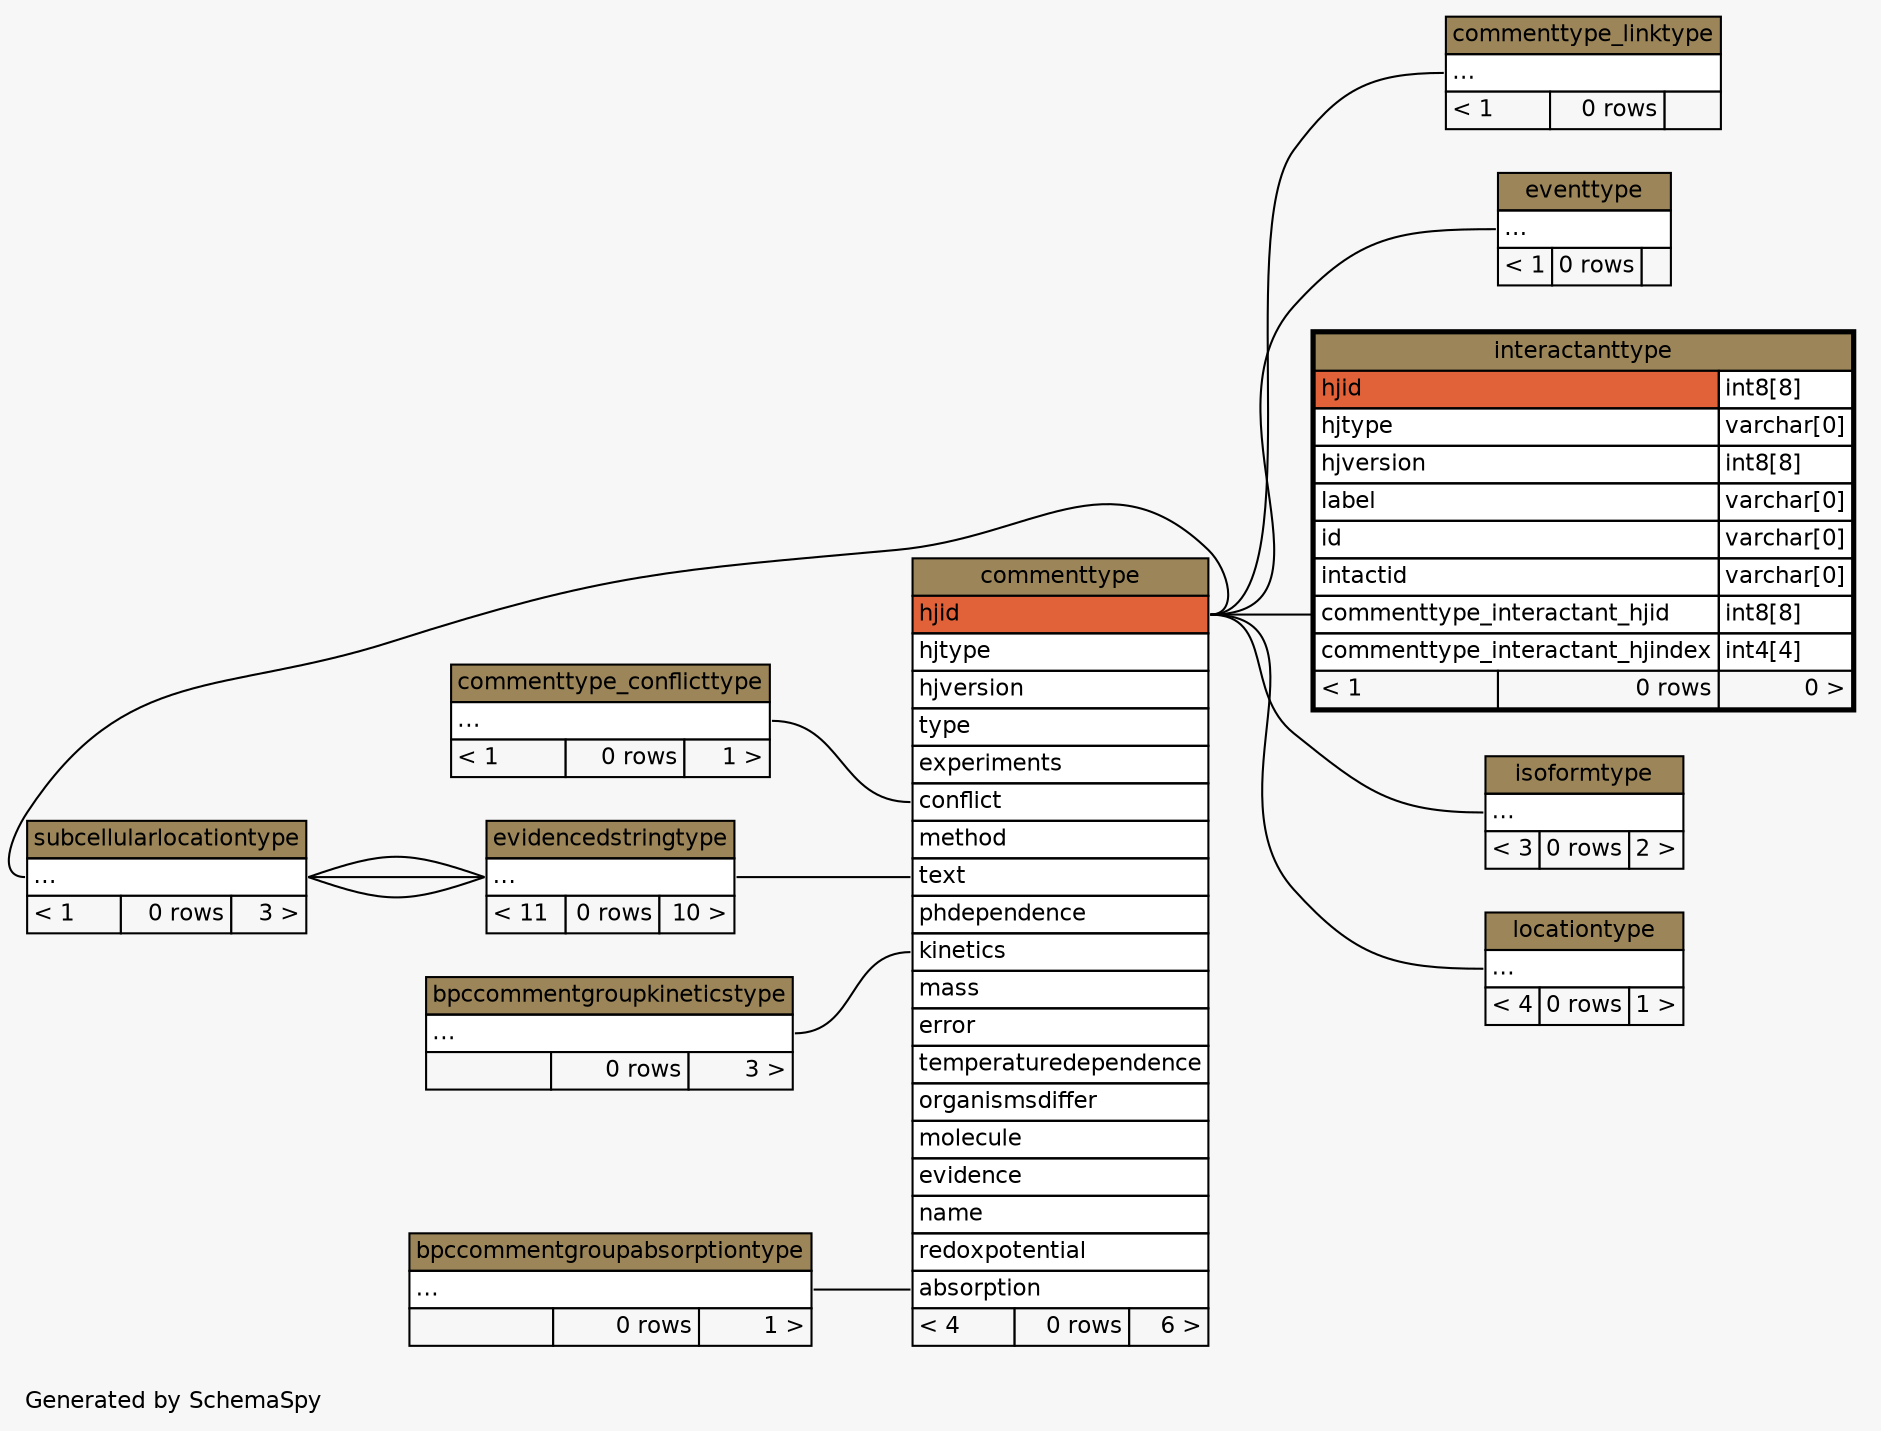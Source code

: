// dot 2.22.2 on Windows Vista 6.0
// SchemaSpy rev 536
digraph "twoDegreesRelationshipsDiagram" {
  graph [
    rankdir="RL"
    bgcolor="#f7f7f7"
    label="\nGenerated by SchemaSpy"
    labeljust="l"
    nodesep="0.18"
    ranksep="0.46"
    fontname="Helvetica"
    fontsize="11"
  ];
  node [
    fontname="Helvetica"
    fontsize="11"
    shape="plaintext"
  ];
  edge [
    arrowsize="0.8"
  ];
  "commenttype":"absorption":w -> "bpccommentgroupabsorptiontype":"elipses":e [arrowhead=none arrowtail=crowodot];
  "commenttype":"conflict":w -> "commenttype_conflicttype":"elipses":e [arrowhead=none arrowtail=crowodot];
  "commenttype":"kinetics":w -> "bpccommentgroupkineticstype":"elipses":e [arrowhead=none arrowtail=crowodot];
  "commenttype":"text":w -> "evidencedstringtype":"elipses":e [arrowhead=none arrowtail=crowodot];
  "commenttype_linktype":"elipses":w -> "commenttype":"hjid":e [arrowhead=none arrowtail=crowodot];
  "eventtype":"elipses":w -> "commenttype":"hjid":e [arrowhead=none arrowtail=crowodot];
  "evidencedstringtype":"elipses":w -> "subcellularlocationtype":"elipses":e [arrowhead=none arrowtail=crowodot];
  "evidencedstringtype":"elipses":w -> "subcellularlocationtype":"elipses":e [arrowhead=none arrowtail=crowodot];
  "evidencedstringtype":"elipses":w -> "subcellularlocationtype":"elipses":e [arrowhead=none arrowtail=crowodot];
  "interactanttype":"commenttype_interactant_hjid":w -> "commenttype":"hjid":e [arrowhead=none arrowtail=crowodot];
  "isoformtype":"elipses":w -> "commenttype":"hjid":e [arrowhead=none arrowtail=crowodot];
  "locationtype":"elipses":w -> "commenttype":"hjid":e [arrowhead=none arrowtail=crowodot];
  "subcellularlocationtype":"elipses":w -> "commenttype":"hjid":e [arrowhead=none arrowtail=crowodot];
  "bpccommentgroupabsorptiontype" [
    label=<
    <TABLE BORDER="0" CELLBORDER="1" CELLSPACING="0" BGCOLOR="#ffffff">
      <TR><TD COLSPAN="3" BGCOLOR="#9b8559" ALIGN="CENTER">bpccommentgroupabsorptiontype</TD></TR>
      <TR><TD PORT="elipses" COLSPAN="3" ALIGN="LEFT">...</TD></TR>
      <TR><TD ALIGN="LEFT" BGCOLOR="#f7f7f7">  </TD><TD ALIGN="RIGHT" BGCOLOR="#f7f7f7">0 rows</TD><TD ALIGN="RIGHT" BGCOLOR="#f7f7f7">1 &gt;</TD></TR>
    </TABLE>>
    URL="bpccommentgroupabsorptiontype.html"
    tooltip="bpccommentgroupabsorptiontype"
  ];
  "bpccommentgroupkineticstype" [
    label=<
    <TABLE BORDER="0" CELLBORDER="1" CELLSPACING="0" BGCOLOR="#ffffff">
      <TR><TD COLSPAN="3" BGCOLOR="#9b8559" ALIGN="CENTER">bpccommentgroupkineticstype</TD></TR>
      <TR><TD PORT="elipses" COLSPAN="3" ALIGN="LEFT">...</TD></TR>
      <TR><TD ALIGN="LEFT" BGCOLOR="#f7f7f7">  </TD><TD ALIGN="RIGHT" BGCOLOR="#f7f7f7">0 rows</TD><TD ALIGN="RIGHT" BGCOLOR="#f7f7f7">3 &gt;</TD></TR>
    </TABLE>>
    URL="bpccommentgroupkineticstype.html"
    tooltip="bpccommentgroupkineticstype"
  ];
  "commenttype" [
    label=<
    <TABLE BORDER="0" CELLBORDER="1" CELLSPACING="0" BGCOLOR="#ffffff">
      <TR><TD COLSPAN="3" BGCOLOR="#9b8559" ALIGN="CENTER">commenttype</TD></TR>
      <TR><TD PORT="hjid" COLSPAN="3" BGCOLOR="#e16239" ALIGN="LEFT">hjid</TD></TR>
      <TR><TD PORT="hjtype" COLSPAN="3" ALIGN="LEFT">hjtype</TD></TR>
      <TR><TD PORT="hjversion" COLSPAN="3" ALIGN="LEFT">hjversion</TD></TR>
      <TR><TD PORT="type" COLSPAN="3" ALIGN="LEFT">type</TD></TR>
      <TR><TD PORT="experiments" COLSPAN="3" ALIGN="LEFT">experiments</TD></TR>
      <TR><TD PORT="conflict" COLSPAN="3" ALIGN="LEFT">conflict</TD></TR>
      <TR><TD PORT="method" COLSPAN="3" ALIGN="LEFT">method</TD></TR>
      <TR><TD PORT="text" COLSPAN="3" ALIGN="LEFT">text</TD></TR>
      <TR><TD PORT="phdependence" COLSPAN="3" ALIGN="LEFT">phdependence</TD></TR>
      <TR><TD PORT="kinetics" COLSPAN="3" ALIGN="LEFT">kinetics</TD></TR>
      <TR><TD PORT="mass" COLSPAN="3" ALIGN="LEFT">mass</TD></TR>
      <TR><TD PORT="error" COLSPAN="3" ALIGN="LEFT">error</TD></TR>
      <TR><TD PORT="temperaturedependence" COLSPAN="3" ALIGN="LEFT">temperaturedependence</TD></TR>
      <TR><TD PORT="organismsdiffer" COLSPAN="3" ALIGN="LEFT">organismsdiffer</TD></TR>
      <TR><TD PORT="molecule" COLSPAN="3" ALIGN="LEFT">molecule</TD></TR>
      <TR><TD PORT="evidence" COLSPAN="3" ALIGN="LEFT">evidence</TD></TR>
      <TR><TD PORT="name" COLSPAN="3" ALIGN="LEFT">name</TD></TR>
      <TR><TD PORT="redoxpotential" COLSPAN="3" ALIGN="LEFT">redoxpotential</TD></TR>
      <TR><TD PORT="absorption" COLSPAN="3" ALIGN="LEFT">absorption</TD></TR>
      <TR><TD ALIGN="LEFT" BGCOLOR="#f7f7f7">&lt; 4</TD><TD ALIGN="RIGHT" BGCOLOR="#f7f7f7">0 rows</TD><TD ALIGN="RIGHT" BGCOLOR="#f7f7f7">6 &gt;</TD></TR>
    </TABLE>>
    URL="commenttype.html"
    tooltip="commenttype"
  ];
  "commenttype_conflicttype" [
    label=<
    <TABLE BORDER="0" CELLBORDER="1" CELLSPACING="0" BGCOLOR="#ffffff">
      <TR><TD COLSPAN="3" BGCOLOR="#9b8559" ALIGN="CENTER">commenttype_conflicttype</TD></TR>
      <TR><TD PORT="elipses" COLSPAN="3" ALIGN="LEFT">...</TD></TR>
      <TR><TD ALIGN="LEFT" BGCOLOR="#f7f7f7">&lt; 1</TD><TD ALIGN="RIGHT" BGCOLOR="#f7f7f7">0 rows</TD><TD ALIGN="RIGHT" BGCOLOR="#f7f7f7">1 &gt;</TD></TR>
    </TABLE>>
    URL="commenttype_conflicttype.html"
    tooltip="commenttype_conflicttype"
  ];
  "commenttype_linktype" [
    label=<
    <TABLE BORDER="0" CELLBORDER="1" CELLSPACING="0" BGCOLOR="#ffffff">
      <TR><TD COLSPAN="3" BGCOLOR="#9b8559" ALIGN="CENTER">commenttype_linktype</TD></TR>
      <TR><TD PORT="elipses" COLSPAN="3" ALIGN="LEFT">...</TD></TR>
      <TR><TD ALIGN="LEFT" BGCOLOR="#f7f7f7">&lt; 1</TD><TD ALIGN="RIGHT" BGCOLOR="#f7f7f7">0 rows</TD><TD ALIGN="RIGHT" BGCOLOR="#f7f7f7">  </TD></TR>
    </TABLE>>
    URL="commenttype_linktype.html"
    tooltip="commenttype_linktype"
  ];
  "eventtype" [
    label=<
    <TABLE BORDER="0" CELLBORDER="1" CELLSPACING="0" BGCOLOR="#ffffff">
      <TR><TD COLSPAN="3" BGCOLOR="#9b8559" ALIGN="CENTER">eventtype</TD></TR>
      <TR><TD PORT="elipses" COLSPAN="3" ALIGN="LEFT">...</TD></TR>
      <TR><TD ALIGN="LEFT" BGCOLOR="#f7f7f7">&lt; 1</TD><TD ALIGN="RIGHT" BGCOLOR="#f7f7f7">0 rows</TD><TD ALIGN="RIGHT" BGCOLOR="#f7f7f7">  </TD></TR>
    </TABLE>>
    URL="eventtype.html"
    tooltip="eventtype"
  ];
  "evidencedstringtype" [
    label=<
    <TABLE BORDER="0" CELLBORDER="1" CELLSPACING="0" BGCOLOR="#ffffff">
      <TR><TD COLSPAN="3" BGCOLOR="#9b8559" ALIGN="CENTER">evidencedstringtype</TD></TR>
      <TR><TD PORT="elipses" COLSPAN="3" ALIGN="LEFT">...</TD></TR>
      <TR><TD ALIGN="LEFT" BGCOLOR="#f7f7f7">&lt; 11</TD><TD ALIGN="RIGHT" BGCOLOR="#f7f7f7">0 rows</TD><TD ALIGN="RIGHT" BGCOLOR="#f7f7f7">10 &gt;</TD></TR>
    </TABLE>>
    URL="evidencedstringtype.html"
    tooltip="evidencedstringtype"
  ];
  "interactanttype" [
    label=<
    <TABLE BORDER="2" CELLBORDER="1" CELLSPACING="0" BGCOLOR="#ffffff">
      <TR><TD COLSPAN="3" BGCOLOR="#9b8559" ALIGN="CENTER">interactanttype</TD></TR>
      <TR><TD PORT="hjid" COLSPAN="2" BGCOLOR="#e16239" ALIGN="LEFT">hjid</TD><TD PORT="hjid.type" ALIGN="LEFT">int8[8]</TD></TR>
      <TR><TD PORT="hjtype" COLSPAN="2" ALIGN="LEFT">hjtype</TD><TD PORT="hjtype.type" ALIGN="LEFT">varchar[0]</TD></TR>
      <TR><TD PORT="hjversion" COLSPAN="2" ALIGN="LEFT">hjversion</TD><TD PORT="hjversion.type" ALIGN="LEFT">int8[8]</TD></TR>
      <TR><TD PORT="label" COLSPAN="2" ALIGN="LEFT">label</TD><TD PORT="label.type" ALIGN="LEFT">varchar[0]</TD></TR>
      <TR><TD PORT="id" COLSPAN="2" ALIGN="LEFT">id</TD><TD PORT="id.type" ALIGN="LEFT">varchar[0]</TD></TR>
      <TR><TD PORT="intactid" COLSPAN="2" ALIGN="LEFT">intactid</TD><TD PORT="intactid.type" ALIGN="LEFT">varchar[0]</TD></TR>
      <TR><TD PORT="commenttype_interactant_hjid" COLSPAN="2" ALIGN="LEFT">commenttype_interactant_hjid</TD><TD PORT="commenttype_interactant_hjid.type" ALIGN="LEFT">int8[8]</TD></TR>
      <TR><TD PORT="commenttype_interactant_hjindex" COLSPAN="2" ALIGN="LEFT">commenttype_interactant_hjindex</TD><TD PORT="commenttype_interactant_hjindex.type" ALIGN="LEFT">int4[4]</TD></TR>
      <TR><TD ALIGN="LEFT" BGCOLOR="#f7f7f7">&lt; 1</TD><TD ALIGN="RIGHT" BGCOLOR="#f7f7f7">0 rows</TD><TD ALIGN="RIGHT" BGCOLOR="#f7f7f7">0 &gt;</TD></TR>
    </TABLE>>
    URL="interactanttype.html"
    tooltip="interactanttype"
  ];
  "isoformtype" [
    label=<
    <TABLE BORDER="0" CELLBORDER="1" CELLSPACING="0" BGCOLOR="#ffffff">
      <TR><TD COLSPAN="3" BGCOLOR="#9b8559" ALIGN="CENTER">isoformtype</TD></TR>
      <TR><TD PORT="elipses" COLSPAN="3" ALIGN="LEFT">...</TD></TR>
      <TR><TD ALIGN="LEFT" BGCOLOR="#f7f7f7">&lt; 3</TD><TD ALIGN="RIGHT" BGCOLOR="#f7f7f7">0 rows</TD><TD ALIGN="RIGHT" BGCOLOR="#f7f7f7">2 &gt;</TD></TR>
    </TABLE>>
    URL="isoformtype.html"
    tooltip="isoformtype"
  ];
  "locationtype" [
    label=<
    <TABLE BORDER="0" CELLBORDER="1" CELLSPACING="0" BGCOLOR="#ffffff">
      <TR><TD COLSPAN="3" BGCOLOR="#9b8559" ALIGN="CENTER">locationtype</TD></TR>
      <TR><TD PORT="elipses" COLSPAN="3" ALIGN="LEFT">...</TD></TR>
      <TR><TD ALIGN="LEFT" BGCOLOR="#f7f7f7">&lt; 4</TD><TD ALIGN="RIGHT" BGCOLOR="#f7f7f7">0 rows</TD><TD ALIGN="RIGHT" BGCOLOR="#f7f7f7">1 &gt;</TD></TR>
    </TABLE>>
    URL="locationtype.html"
    tooltip="locationtype"
  ];
  "subcellularlocationtype" [
    label=<
    <TABLE BORDER="0" CELLBORDER="1" CELLSPACING="0" BGCOLOR="#ffffff">
      <TR><TD COLSPAN="3" BGCOLOR="#9b8559" ALIGN="CENTER">subcellularlocationtype</TD></TR>
      <TR><TD PORT="elipses" COLSPAN="3" ALIGN="LEFT">...</TD></TR>
      <TR><TD ALIGN="LEFT" BGCOLOR="#f7f7f7">&lt; 1</TD><TD ALIGN="RIGHT" BGCOLOR="#f7f7f7">0 rows</TD><TD ALIGN="RIGHT" BGCOLOR="#f7f7f7">3 &gt;</TD></TR>
    </TABLE>>
    URL="subcellularlocationtype.html"
    tooltip="subcellularlocationtype"
  ];
}
